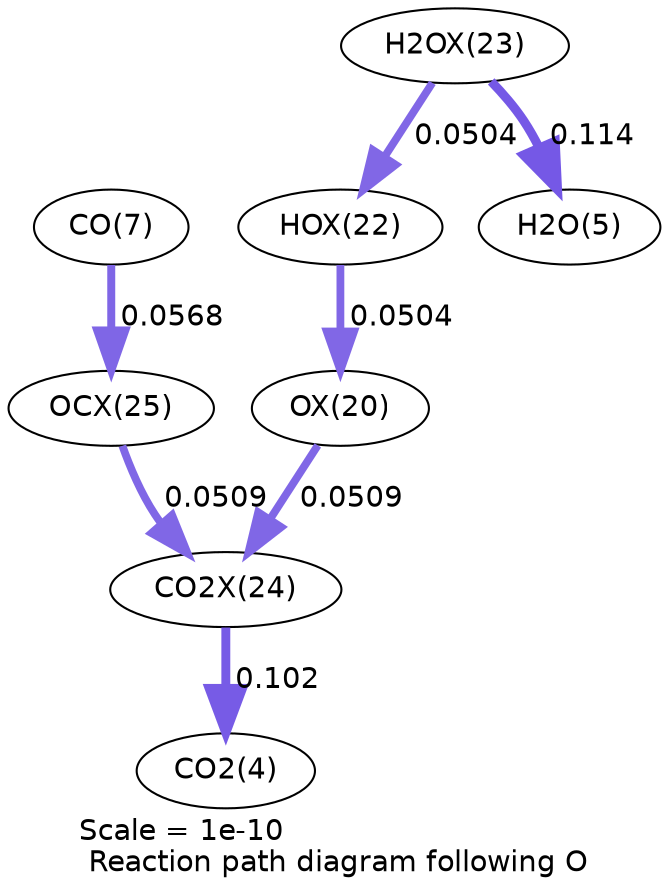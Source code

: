 digraph reaction_paths {
center=1;
s29 -> s27[fontname="Helvetica", penwidth=3.74, arrowsize=1.87, color="0.7, 0.55, 0.9"
, label=" 0.0504"];
s27 -> s31[fontname="Helvetica", penwidth=3.75, arrowsize=1.88, color="0.7, 0.551, 0.9"
, label=" 0.0509"];
s30 -> s29[fontname="Helvetica", penwidth=3.74, arrowsize=1.87, color="0.7, 0.55, 0.9"
, label=" 0.0504"];
s30 -> s7[fontname="Helvetica", penwidth=4.36, arrowsize=2.18, color="0.7, 0.614, 0.9"
, label=" 0.114"];
s9 -> s32[fontname="Helvetica", penwidth=3.83, arrowsize=1.92, color="0.7, 0.557, 0.9"
, label=" 0.0568"];
s32 -> s31[fontname="Helvetica", penwidth=3.75, arrowsize=1.88, color="0.7, 0.551, 0.9"
, label=" 0.0509"];
s31 -> s6[fontname="Helvetica", penwidth=4.28, arrowsize=2.14, color="0.7, 0.602, 0.9"
, label=" 0.102"];
s6 [ fontname="Helvetica", label="CO2(4)"];
s7 [ fontname="Helvetica", label="H2O(5)"];
s9 [ fontname="Helvetica", label="CO(7)"];
s27 [ fontname="Helvetica", label="OX(20)"];
s29 [ fontname="Helvetica", label="HOX(22)"];
s30 [ fontname="Helvetica", label="H2OX(23)"];
s31 [ fontname="Helvetica", label="CO2X(24)"];
s32 [ fontname="Helvetica", label="OCX(25)"];
 label = "Scale = 1e-10\l Reaction path diagram following O";
 fontname = "Helvetica";
}
